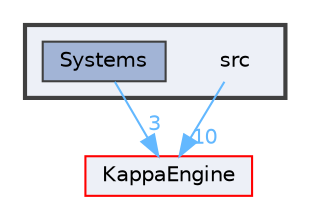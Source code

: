 digraph "src"
{
 // LATEX_PDF_SIZE
  bgcolor="transparent";
  edge [fontname=Helvetica,fontsize=10,labelfontname=Helvetica,labelfontsize=10];
  node [fontname=Helvetica,fontsize=10,shape=box,height=0.2,width=0.4];
  compound=true
  subgraph clusterdir_68267d1309a1af8e8297ef4c3efbcdba {
    graph [ bgcolor="#edf0f7", pencolor="grey25", label="", fontname=Helvetica,fontsize=10 style="filled,bold", URL="dir_68267d1309a1af8e8297ef4c3efbcdba.html",tooltip=""]
    dir_68267d1309a1af8e8297ef4c3efbcdba [shape=plaintext, label="src"];
  dir_900c20bb70493231141df6997ccd6b87 [label="Systems", fillcolor="#a2b4d6", color="grey25", style="filled", URL="dir_900c20bb70493231141df6997ccd6b87.html",tooltip=""];
  }
  dir_7a044aca65652e510981cdea032e9a30 [label="KappaEngine", fillcolor="#edf0f7", color="red", style="filled", URL="dir_7a044aca65652e510981cdea032e9a30.html",tooltip=""];
  dir_68267d1309a1af8e8297ef4c3efbcdba->dir_7a044aca65652e510981cdea032e9a30 [headlabel="10", labeldistance=1.5 headhref="dir_000012_000010.html" color="steelblue1" fontcolor="steelblue1"];
  dir_900c20bb70493231141df6997ccd6b87->dir_7a044aca65652e510981cdea032e9a30 [headlabel="3", labeldistance=1.5 headhref="dir_000014_000010.html" color="steelblue1" fontcolor="steelblue1"];
}
